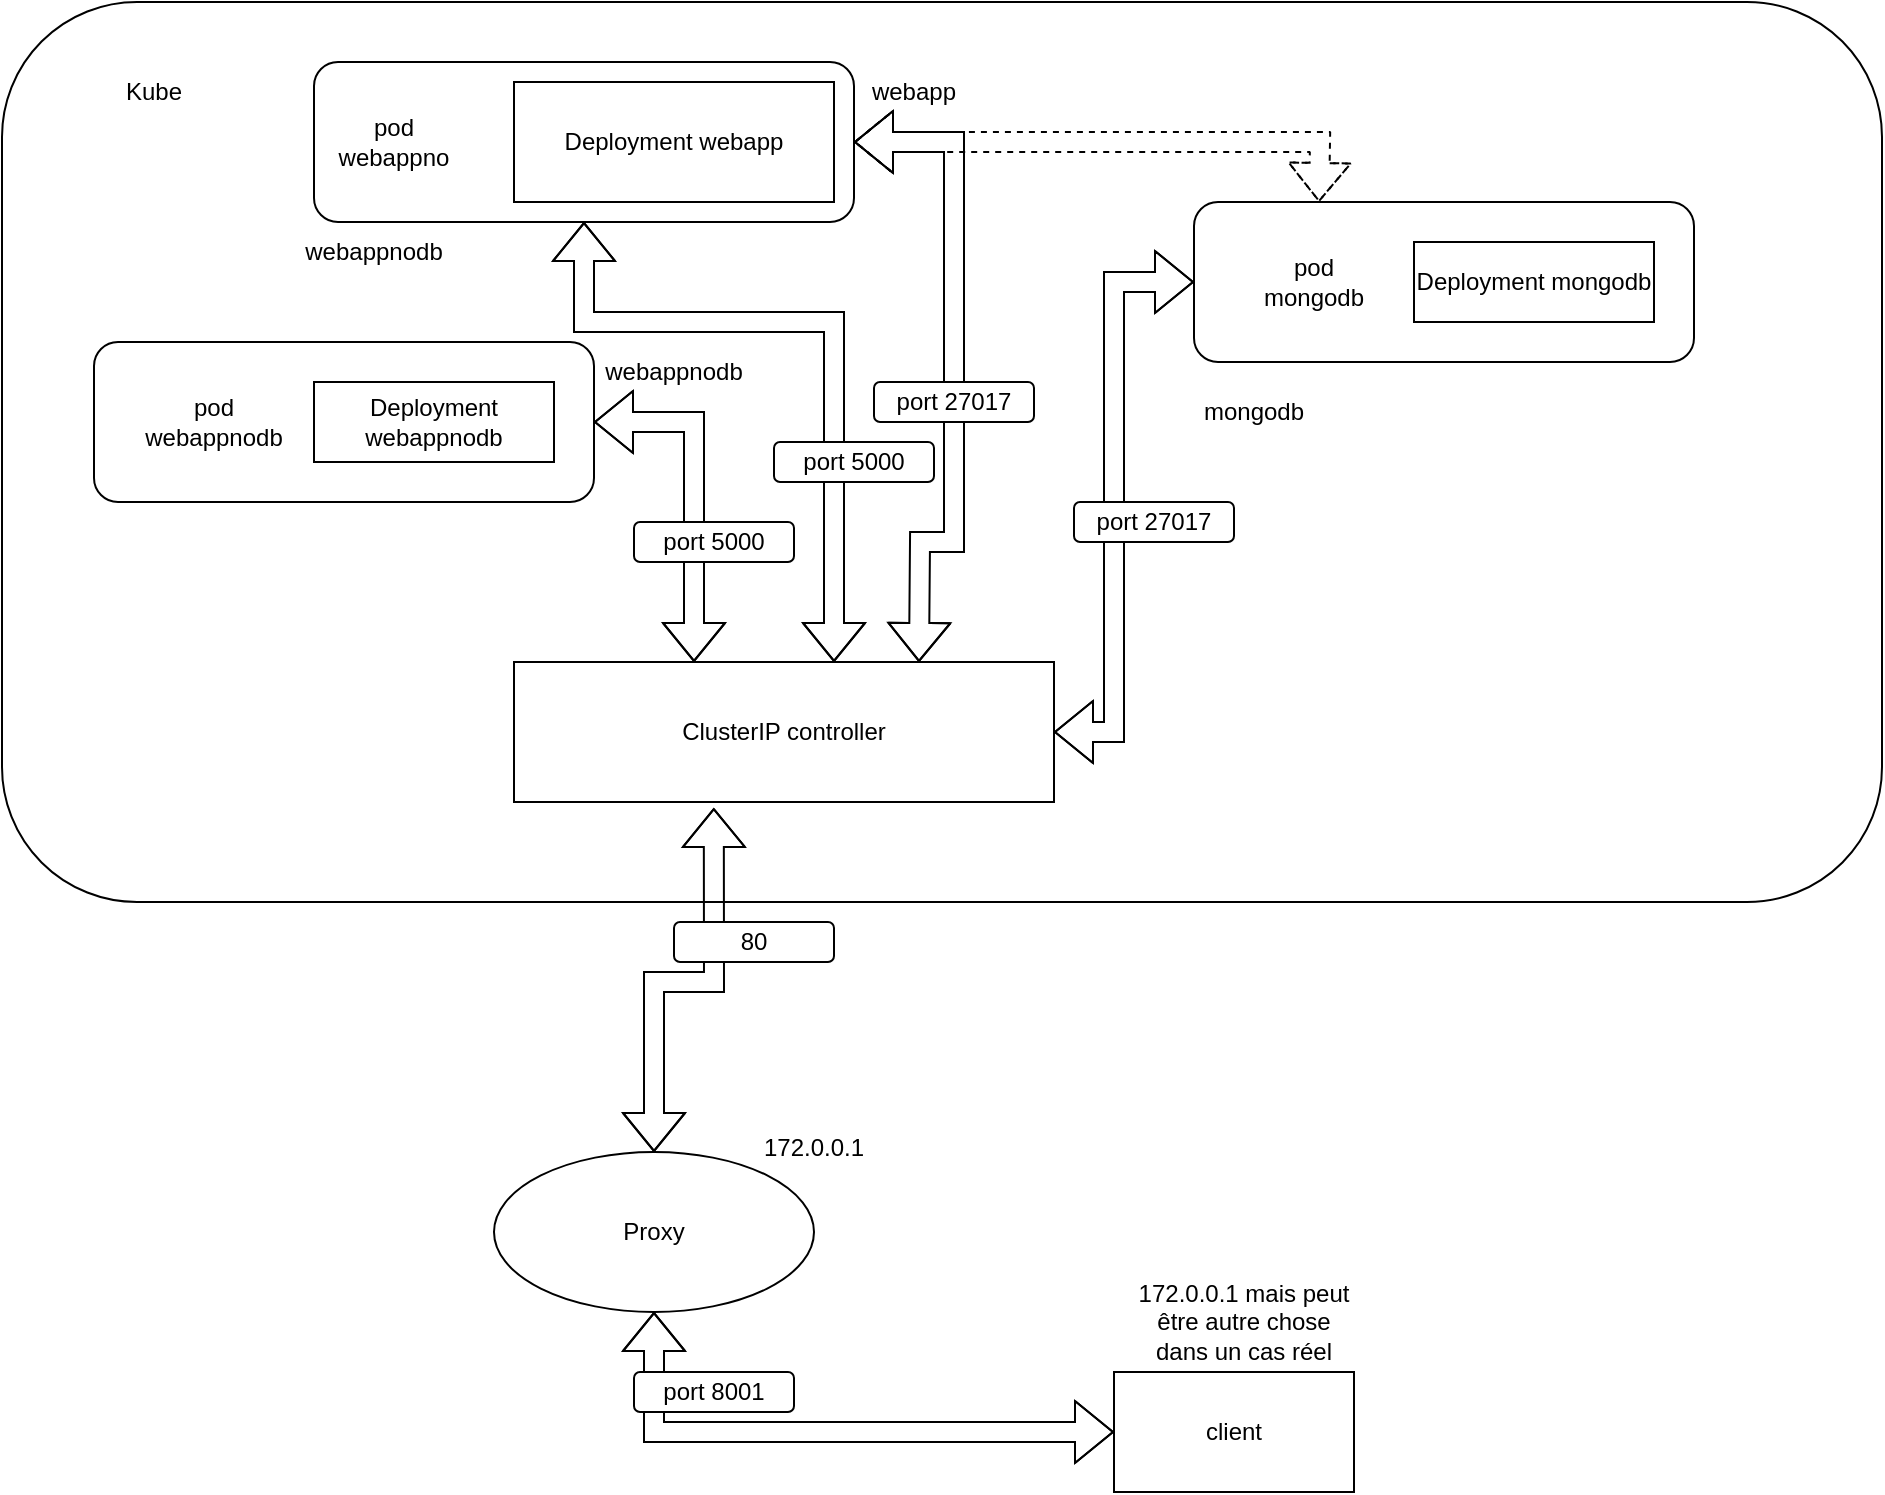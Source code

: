 <mxfile version="26.0.6">
  <diagram name="Page-1" id="eMnLgTHBbeflOONuQ0s7">
    <mxGraphModel dx="1733" dy="729" grid="1" gridSize="10" guides="1" tooltips="1" connect="1" arrows="1" fold="1" page="1" pageScale="1" pageWidth="827" pageHeight="1169" math="0" shadow="0">
      <root>
        <mxCell id="0" />
        <mxCell id="1" parent="0" />
        <mxCell id="-bDl3V9sjxUpRApwp8d1-5" value="" style="rounded=1;whiteSpace=wrap;html=1;" parent="1" vertex="1">
          <mxGeometry x="100" y="30" width="270" height="80" as="geometry" />
        </mxCell>
        <mxCell id="-bDl3V9sjxUpRApwp8d1-6" value="Proxy" style="ellipse;whiteSpace=wrap;html=1;" parent="1" vertex="1">
          <mxGeometry x="190" y="575" width="160" height="80" as="geometry" />
        </mxCell>
        <mxCell id="-bDl3V9sjxUpRApwp8d1-7" value="client" style="rounded=0;whiteSpace=wrap;html=1;" parent="1" vertex="1">
          <mxGeometry x="500" y="685" width="120" height="60" as="geometry" />
        </mxCell>
        <mxCell id="-bDl3V9sjxUpRApwp8d1-10" value="" style="shape=flexArrow;endArrow=classic;startArrow=classic;html=1;rounded=0;exitX=0.5;exitY=0;exitDx=0;exitDy=0;entryX=0.37;entryY=1.043;entryDx=0;entryDy=0;entryPerimeter=0;" parent="1" source="-bDl3V9sjxUpRApwp8d1-6" edge="1" target="gMse6Fu8QTCak0NaZkUb-14">
          <mxGeometry width="100" height="100" relative="1" as="geometry">
            <mxPoint x="360" y="500" as="sourcePoint" />
            <mxPoint x="300" y="410" as="targetPoint" />
            <Array as="points">
              <mxPoint x="270" y="490" />
              <mxPoint x="300" y="490" />
            </Array>
          </mxGeometry>
        </mxCell>
        <mxCell id="-bDl3V9sjxUpRApwp8d1-12" value="172.0.0.1&lt;div&gt;&lt;br&gt;&lt;/div&gt;" style="text;html=1;align=center;verticalAlign=middle;whiteSpace=wrap;rounded=0;" parent="1" vertex="1">
          <mxGeometry x="320" y="565" width="60" height="30" as="geometry" />
        </mxCell>
        <mxCell id="-bDl3V9sjxUpRApwp8d1-14" value="80" style="rounded=1;whiteSpace=wrap;html=1;" parent="1" vertex="1">
          <mxGeometry x="280" y="460" width="80" height="20" as="geometry" />
        </mxCell>
        <mxCell id="-bDl3V9sjxUpRApwp8d1-16" value="" style="shape=flexArrow;endArrow=classic;startArrow=classic;html=1;rounded=0;entryX=0;entryY=0.5;entryDx=0;entryDy=0;" parent="1" source="-bDl3V9sjxUpRApwp8d1-6" target="-bDl3V9sjxUpRApwp8d1-7" edge="1">
          <mxGeometry width="100" height="100" relative="1" as="geometry">
            <mxPoint x="330" y="641" as="sourcePoint" />
            <mxPoint x="320" y="745" as="targetPoint" />
            <Array as="points">
              <mxPoint x="270" y="715" />
            </Array>
          </mxGeometry>
        </mxCell>
        <mxCell id="-bDl3V9sjxUpRApwp8d1-17" value="172.0.0.1 mais peut être autre chose dans un cas réel" style="text;html=1;align=center;verticalAlign=middle;whiteSpace=wrap;rounded=0;" parent="1" vertex="1">
          <mxGeometry x="510" y="645" width="110" height="30" as="geometry" />
        </mxCell>
        <mxCell id="-bDl3V9sjxUpRApwp8d1-18" value="port 8001" style="rounded=1;whiteSpace=wrap;html=1;" parent="1" vertex="1">
          <mxGeometry x="260" y="685" width="80" height="20" as="geometry" />
        </mxCell>
        <mxCell id="-bDl3V9sjxUpRApwp8d1-19" value="" style="rounded=1;whiteSpace=wrap;html=1;" parent="1" vertex="1">
          <mxGeometry x="540" y="100" width="250" height="80" as="geometry" />
        </mxCell>
        <mxCell id="gMse6Fu8QTCak0NaZkUb-1" value="" style="rounded=1;whiteSpace=wrap;html=1;fillColor=none;" vertex="1" parent="1">
          <mxGeometry x="-56" width="940" height="450" as="geometry" />
        </mxCell>
        <mxCell id="-bDl3V9sjxUpRApwp8d1-24" value="mongodb" style="text;html=1;align=center;verticalAlign=middle;whiteSpace=wrap;rounded=0;" parent="1" vertex="1">
          <mxGeometry x="540" y="190" width="60" height="30" as="geometry" />
        </mxCell>
        <mxCell id="-bDl3V9sjxUpRApwp8d1-28" value="webapp" style="text;html=1;align=center;verticalAlign=middle;whiteSpace=wrap;rounded=0;" parent="1" vertex="1">
          <mxGeometry x="370" y="30" width="60" height="30" as="geometry" />
        </mxCell>
        <mxCell id="-bDl3V9sjxUpRApwp8d1-30" value="webappnodb" style="text;html=1;align=center;verticalAlign=middle;whiteSpace=wrap;rounded=0;" parent="1" vertex="1">
          <mxGeometry x="250" y="170" width="60" height="30" as="geometry" />
        </mxCell>
        <mxCell id="-bDl3V9sjxUpRApwp8d1-31" value="" style="shape=flexArrow;endArrow=classic;startArrow=classic;html=1;rounded=0;exitX=0.5;exitY=0;exitDx=0;exitDy=0;entryX=1;entryY=0.25;entryDx=0;entryDy=0;" parent="1" edge="1">
          <mxGeometry width="100" height="100" relative="1" as="geometry">
            <mxPoint x="290" y="330" as="sourcePoint" />
            <mxPoint x="240" y="210" as="targetPoint" />
            <Array as="points">
              <mxPoint x="290" y="210" />
            </Array>
          </mxGeometry>
        </mxCell>
        <mxCell id="-bDl3V9sjxUpRApwp8d1-32" value="port 5000" style="rounded=1;whiteSpace=wrap;html=1;" parent="1" vertex="1">
          <mxGeometry x="260" y="260" width="80" height="20" as="geometry" />
        </mxCell>
        <mxCell id="-bDl3V9sjxUpRApwp8d1-33" value="" style="shape=flexArrow;endArrow=classic;startArrow=classic;html=1;rounded=0;exitX=0.5;exitY=0;exitDx=0;exitDy=0;entryX=0.5;entryY=1;entryDx=0;entryDy=0;" parent="1" target="-bDl3V9sjxUpRApwp8d1-5" edge="1">
          <mxGeometry width="100" height="100" relative="1" as="geometry">
            <mxPoint x="360" y="330" as="sourcePoint" />
            <mxPoint x="310" y="210" as="targetPoint" />
            <Array as="points">
              <mxPoint x="360" y="160" />
              <mxPoint x="235" y="160" />
            </Array>
          </mxGeometry>
        </mxCell>
        <mxCell id="-bDl3V9sjxUpRApwp8d1-34" value="webappnodb" style="text;html=1;align=center;verticalAlign=middle;whiteSpace=wrap;rounded=0;" parent="1" vertex="1">
          <mxGeometry x="100" y="110" width="60" height="30" as="geometry" />
        </mxCell>
        <mxCell id="-bDl3V9sjxUpRApwp8d1-35" value="port 5000" style="rounded=1;whiteSpace=wrap;html=1;" parent="1" vertex="1">
          <mxGeometry x="330" y="220" width="80" height="20" as="geometry" />
        </mxCell>
        <mxCell id="gMse6Fu8QTCak0NaZkUb-2" value="Kube" style="text;html=1;align=center;verticalAlign=middle;whiteSpace=wrap;rounded=0;" vertex="1" parent="1">
          <mxGeometry x="-10" y="30" width="60" height="30" as="geometry" />
        </mxCell>
        <mxCell id="gMse6Fu8QTCak0NaZkUb-5" value="Deployment webapp" style="rounded=0;whiteSpace=wrap;html=1;" vertex="1" parent="1">
          <mxGeometry x="200" y="40" width="160" height="60" as="geometry" />
        </mxCell>
        <mxCell id="gMse6Fu8QTCak0NaZkUb-6" value="pod&lt;div&gt;webappno&lt;/div&gt;" style="text;html=1;align=center;verticalAlign=middle;whiteSpace=wrap;rounded=0;" vertex="1" parent="1">
          <mxGeometry x="110" y="55" width="60" height="30" as="geometry" />
        </mxCell>
        <mxCell id="gMse6Fu8QTCak0NaZkUb-8" value="Deployment mongodb" style="rounded=0;whiteSpace=wrap;html=1;" vertex="1" parent="1">
          <mxGeometry x="650" y="120" width="120" height="40" as="geometry" />
        </mxCell>
        <mxCell id="gMse6Fu8QTCak0NaZkUb-9" value="pod&lt;div&gt;mongodb&lt;/div&gt;" style="text;html=1;align=center;verticalAlign=middle;whiteSpace=wrap;rounded=0;" vertex="1" parent="1">
          <mxGeometry x="570" y="125" width="60" height="30" as="geometry" />
        </mxCell>
        <mxCell id="gMse6Fu8QTCak0NaZkUb-10" value="" style="rounded=1;whiteSpace=wrap;html=1;" vertex="1" parent="1">
          <mxGeometry x="-10" y="170" width="250" height="80" as="geometry" />
        </mxCell>
        <mxCell id="gMse6Fu8QTCak0NaZkUb-11" value="Deployment webappnodb" style="rounded=0;whiteSpace=wrap;html=1;" vertex="1" parent="1">
          <mxGeometry x="100" y="190" width="120" height="40" as="geometry" />
        </mxCell>
        <mxCell id="gMse6Fu8QTCak0NaZkUb-12" value="pod&lt;div&gt;webappnodb&lt;/div&gt;" style="text;html=1;align=center;verticalAlign=middle;whiteSpace=wrap;rounded=0;" vertex="1" parent="1">
          <mxGeometry x="20" y="195" width="60" height="30" as="geometry" />
        </mxCell>
        <mxCell id="gMse6Fu8QTCak0NaZkUb-14" value="ClusterIP controller" style="rounded=0;whiteSpace=wrap;html=1;" vertex="1" parent="1">
          <mxGeometry x="200" y="330" width="270" height="70" as="geometry" />
        </mxCell>
        <mxCell id="gMse6Fu8QTCak0NaZkUb-18" value="" style="shape=flexArrow;endArrow=classic;startArrow=classic;html=1;rounded=0;exitX=0.75;exitY=0;exitDx=0;exitDy=0;entryX=1;entryY=0.5;entryDx=0;entryDy=0;" edge="1" parent="1" source="gMse6Fu8QTCak0NaZkUb-14" target="-bDl3V9sjxUpRApwp8d1-5">
          <mxGeometry width="100" height="100" relative="1" as="geometry">
            <mxPoint x="560" y="310" as="sourcePoint" />
            <mxPoint x="435" y="90" as="targetPoint" />
            <Array as="points">
              <mxPoint x="403" y="270" />
              <mxPoint x="420" y="270" />
              <mxPoint x="420" y="70" />
            </Array>
          </mxGeometry>
        </mxCell>
        <mxCell id="-bDl3V9sjxUpRApwp8d1-23" value="port&amp;nbsp;27017" style="rounded=1;whiteSpace=wrap;html=1;" parent="1" vertex="1">
          <mxGeometry x="380" y="190" width="80" height="20" as="geometry" />
        </mxCell>
        <mxCell id="gMse6Fu8QTCak0NaZkUb-21" value="" style="shape=flexArrow;endArrow=classic;startArrow=classic;html=1;rounded=0;entryX=0.5;entryY=1;entryDx=0;entryDy=0;exitX=1;exitY=0.5;exitDx=0;exitDy=0;" edge="1" parent="1" source="gMse6Fu8QTCak0NaZkUb-14">
          <mxGeometry width="100" height="100" relative="1" as="geometry">
            <mxPoint x="500" y="380" as="sourcePoint" />
            <mxPoint x="540" y="140" as="targetPoint" />
            <Array as="points">
              <mxPoint x="500" y="365" />
              <mxPoint x="500" y="210" />
              <mxPoint x="500" y="140" />
            </Array>
          </mxGeometry>
        </mxCell>
        <mxCell id="gMse6Fu8QTCak0NaZkUb-17" value="port&amp;nbsp;27017" style="rounded=1;whiteSpace=wrap;html=1;" vertex="1" parent="1">
          <mxGeometry x="480" y="250" width="80" height="20" as="geometry" />
        </mxCell>
        <mxCell id="gMse6Fu8QTCak0NaZkUb-24" value="" style="shape=flexArrow;endArrow=classic;startArrow=classic;html=1;rounded=0;entryX=0.25;entryY=0;entryDx=0;entryDy=0;dashed=1;" edge="1" parent="1" target="-bDl3V9sjxUpRApwp8d1-19">
          <mxGeometry width="100" height="100" relative="1" as="geometry">
            <mxPoint x="370" y="70" as="sourcePoint" />
            <mxPoint x="620" y="70" as="targetPoint" />
            <Array as="points">
              <mxPoint x="603" y="70" />
            </Array>
          </mxGeometry>
        </mxCell>
      </root>
    </mxGraphModel>
  </diagram>
</mxfile>
